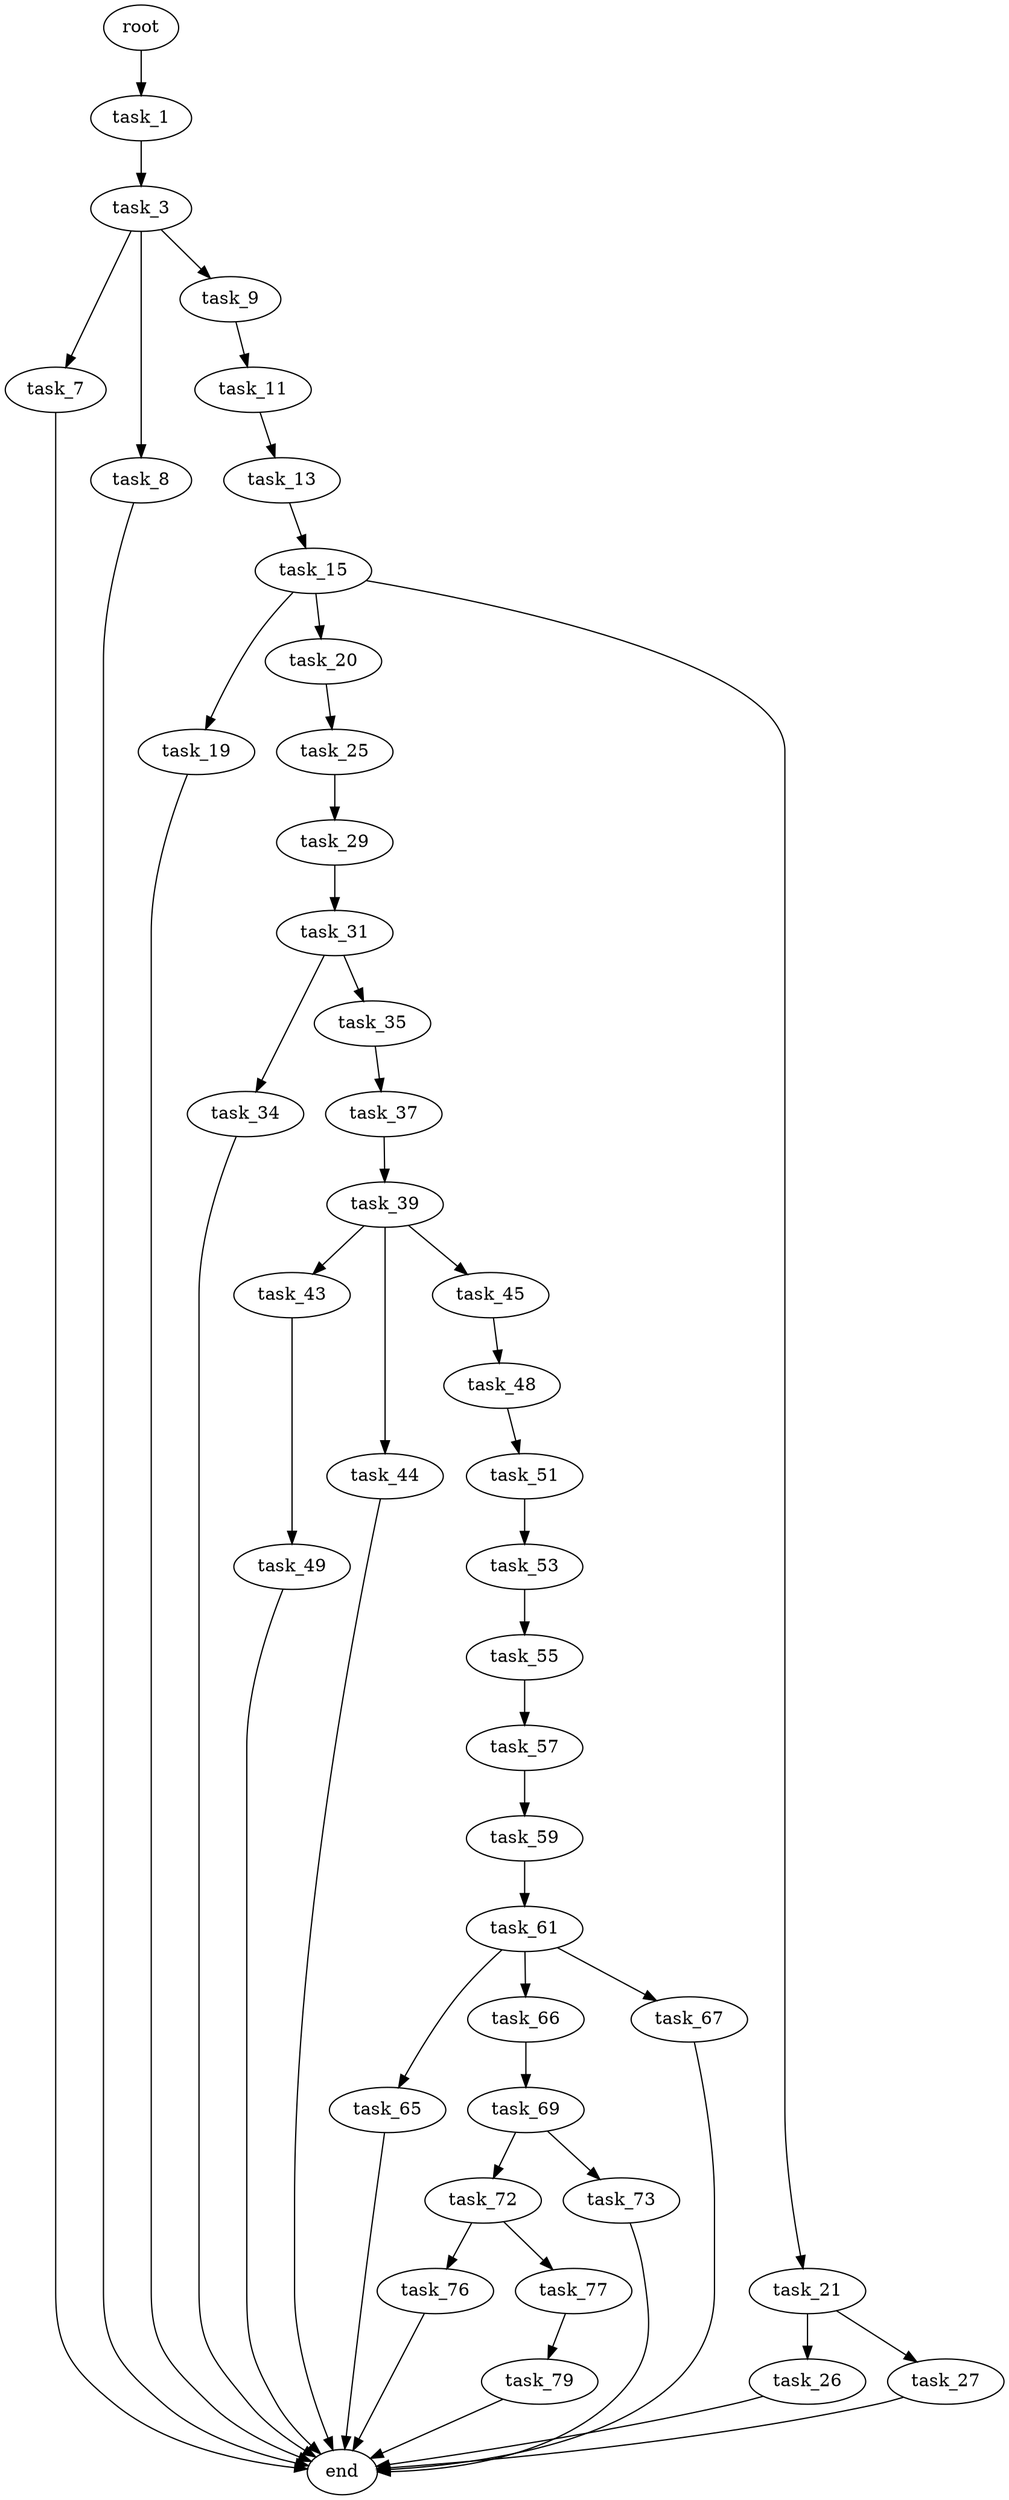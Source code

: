 digraph G {
  root [size="0.000000"];
  task_1 [size="68719476736.000000"];
  task_3 [size="134217728000.000000"];
  task_7 [size="422949641304.000000"];
  task_8 [size="14710144669.000000"];
  task_9 [size="28704476197.000000"];
  end [size="0.000000"];
  task_11 [size="8589934592.000000"];
  task_13 [size="9668978384.000000"];
  task_15 [size="1337154026399.000000"];
  task_19 [size="1550234259.000000"];
  task_20 [size="2817658491.000000"];
  task_21 [size="859984135.000000"];
  task_25 [size="134217728000.000000"];
  task_26 [size="1028944639143.000000"];
  task_27 [size="549755813888.000000"];
  task_29 [size="10963392491.000000"];
  task_31 [size="144555833823.000000"];
  task_34 [size="22834712060.000000"];
  task_35 [size="134217728000.000000"];
  task_37 [size="68719476736.000000"];
  task_39 [size="7768440358.000000"];
  task_43 [size="826121598.000000"];
  task_44 [size="31181831538.000000"];
  task_45 [size="4107416202.000000"];
  task_49 [size="1150000044974.000000"];
  task_48 [size="7044959170.000000"];
  task_51 [size="549755813888.000000"];
  task_53 [size="68719476736.000000"];
  task_55 [size="148811669520.000000"];
  task_57 [size="8720201662.000000"];
  task_59 [size="7467333896.000000"];
  task_61 [size="12391763813.000000"];
  task_65 [size="782757789696.000000"];
  task_66 [size="1762443516.000000"];
  task_67 [size="55531963921.000000"];
  task_69 [size="26392388401.000000"];
  task_72 [size="43240121909.000000"];
  task_73 [size="20848136459.000000"];
  task_76 [size="549755813888.000000"];
  task_77 [size="6939108170.000000"];
  task_79 [size="38407260290.000000"];

  root -> task_1 [size="1.000000"];
  task_1 -> task_3 [size="134217728.000000"];
  task_3 -> task_7 [size="209715200.000000"];
  task_3 -> task_8 [size="209715200.000000"];
  task_3 -> task_9 [size="209715200.000000"];
  task_7 -> end [size="1.000000"];
  task_8 -> end [size="1.000000"];
  task_9 -> task_11 [size="679477248.000000"];
  task_11 -> task_13 [size="33554432.000000"];
  task_13 -> task_15 [size="411041792.000000"];
  task_15 -> task_19 [size="838860800.000000"];
  task_15 -> task_20 [size="838860800.000000"];
  task_15 -> task_21 [size="838860800.000000"];
  task_19 -> end [size="1.000000"];
  task_20 -> task_25 [size="209715200.000000"];
  task_21 -> task_26 [size="33554432.000000"];
  task_21 -> task_27 [size="33554432.000000"];
  task_25 -> task_29 [size="209715200.000000"];
  task_26 -> end [size="1.000000"];
  task_27 -> end [size="1.000000"];
  task_29 -> task_31 [size="301989888.000000"];
  task_31 -> task_34 [size="301989888.000000"];
  task_31 -> task_35 [size="301989888.000000"];
  task_34 -> end [size="1.000000"];
  task_35 -> task_37 [size="209715200.000000"];
  task_37 -> task_39 [size="134217728.000000"];
  task_39 -> task_43 [size="209715200.000000"];
  task_39 -> task_44 [size="209715200.000000"];
  task_39 -> task_45 [size="209715200.000000"];
  task_43 -> task_49 [size="33554432.000000"];
  task_44 -> end [size="1.000000"];
  task_45 -> task_48 [size="75497472.000000"];
  task_49 -> end [size="1.000000"];
  task_48 -> task_51 [size="134217728.000000"];
  task_51 -> task_53 [size="536870912.000000"];
  task_53 -> task_55 [size="134217728.000000"];
  task_55 -> task_57 [size="134217728.000000"];
  task_57 -> task_59 [size="838860800.000000"];
  task_59 -> task_61 [size="411041792.000000"];
  task_61 -> task_65 [size="411041792.000000"];
  task_61 -> task_66 [size="411041792.000000"];
  task_61 -> task_67 [size="411041792.000000"];
  task_65 -> end [size="1.000000"];
  task_66 -> task_69 [size="33554432.000000"];
  task_67 -> end [size="1.000000"];
  task_69 -> task_72 [size="75497472.000000"];
  task_69 -> task_73 [size="75497472.000000"];
  task_72 -> task_76 [size="838860800.000000"];
  task_72 -> task_77 [size="838860800.000000"];
  task_73 -> end [size="1.000000"];
  task_76 -> end [size="1.000000"];
  task_77 -> task_79 [size="134217728.000000"];
  task_79 -> end [size="1.000000"];
}
